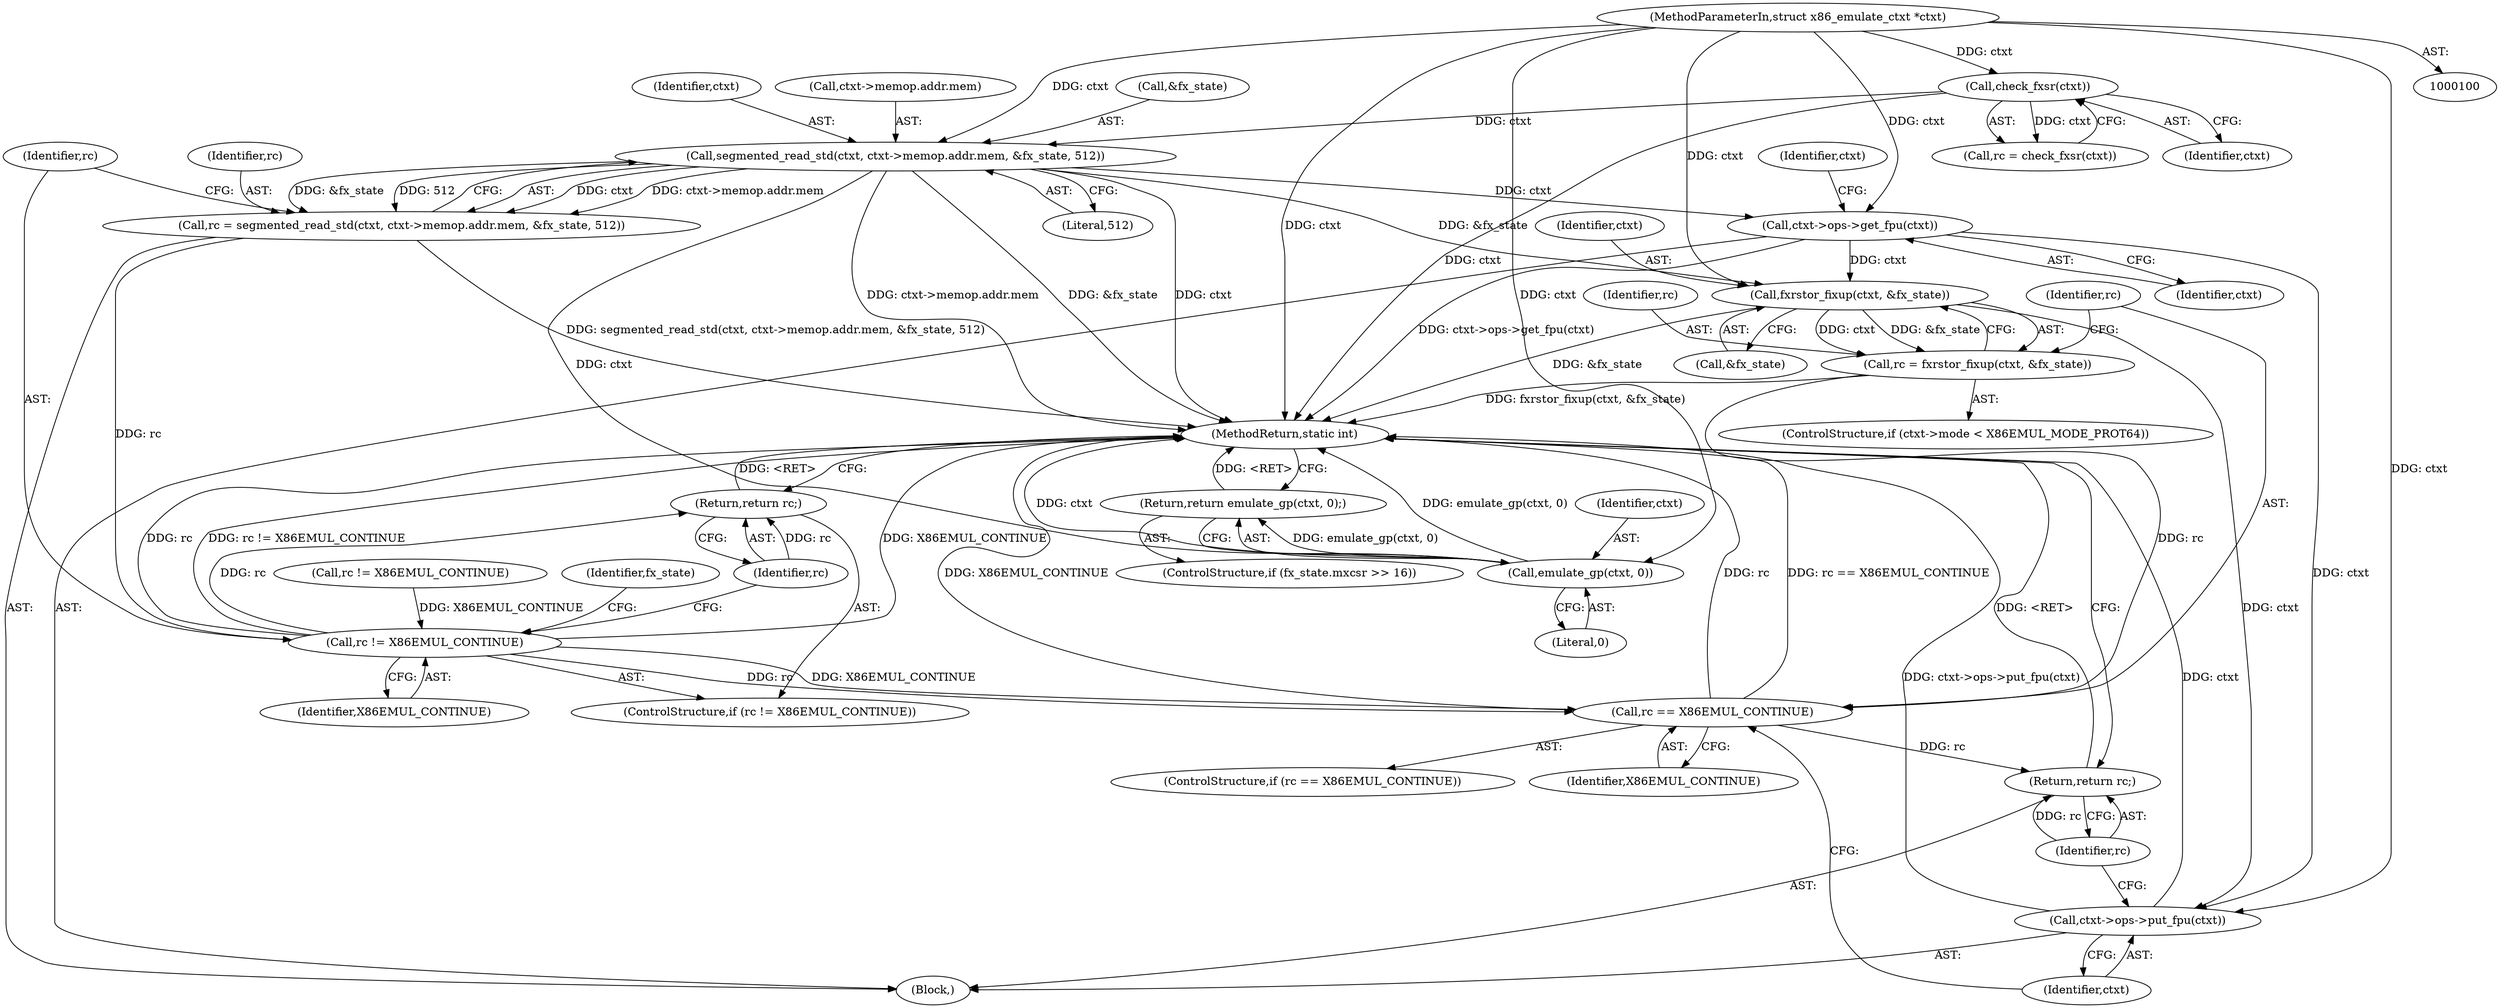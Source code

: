 digraph "0_linux_129a72a0d3c8e139a04512325384fe5ac119e74d@API" {
"1000117" [label="(Call,segmented_read_std(ctxt, ctxt->memop.addr.mem, &fx_state, 512))"];
"1000107" [label="(Call,check_fxsr(ctxt))"];
"1000101" [label="(MethodParameterIn,struct x86_emulate_ctxt *ctxt)"];
"1000115" [label="(Call,rc = segmented_read_std(ctxt, ctxt->memop.addr.mem, &fx_state, 512))"];
"1000130" [label="(Call,rc != X86EMUL_CONTINUE)"];
"1000133" [label="(Return,return rc;)"];
"1000160" [label="(Call,rc == X86EMUL_CONTINUE)"];
"1000165" [label="(Return,return rc;)"];
"1000142" [label="(Call,emulate_gp(ctxt, 0))"];
"1000141" [label="(Return,return emulate_gp(ctxt, 0);)"];
"1000145" [label="(Call,ctxt->ops->get_fpu(ctxt))"];
"1000155" [label="(Call,fxrstor_fixup(ctxt, &fx_state))"];
"1000153" [label="(Call,rc = fxrstor_fixup(ctxt, &fx_state))"];
"1000163" [label="(Call,ctxt->ops->put_fpu(ctxt))"];
"1000150" [label="(Identifier,ctxt)"];
"1000141" [label="(Return,return emulate_gp(ctxt, 0);)"];
"1000102" [label="(Block,)"];
"1000126" [label="(Call,&fx_state)"];
"1000160" [label="(Call,rc == X86EMUL_CONTINUE)"];
"1000162" [label="(Identifier,X86EMUL_CONTINUE)"];
"1000167" [label="(MethodReturn,static int)"];
"1000153" [label="(Call,rc = fxrstor_fixup(ctxt, &fx_state))"];
"1000146" [label="(Identifier,ctxt)"];
"1000147" [label="(ControlStructure,if (ctxt->mode < X86EMUL_MODE_PROT64))"];
"1000129" [label="(ControlStructure,if (rc != X86EMUL_CONTINUE))"];
"1000156" [label="(Identifier,ctxt)"];
"1000165" [label="(Return,return rc;)"];
"1000164" [label="(Identifier,ctxt)"];
"1000101" [label="(MethodParameterIn,struct x86_emulate_ctxt *ctxt)"];
"1000118" [label="(Identifier,ctxt)"];
"1000119" [label="(Call,ctxt->memop.addr.mem)"];
"1000157" [label="(Call,&fx_state)"];
"1000105" [label="(Call,rc = check_fxsr(ctxt))"];
"1000159" [label="(ControlStructure,if (rc == X86EMUL_CONTINUE))"];
"1000163" [label="(Call,ctxt->ops->put_fpu(ctxt))"];
"1000107" [label="(Call,check_fxsr(ctxt))"];
"1000161" [label="(Identifier,rc)"];
"1000143" [label="(Identifier,ctxt)"];
"1000115" [label="(Call,rc = segmented_read_std(ctxt, ctxt->memop.addr.mem, &fx_state, 512))"];
"1000131" [label="(Identifier,rc)"];
"1000132" [label="(Identifier,X86EMUL_CONTINUE)"];
"1000110" [label="(Call,rc != X86EMUL_CONTINUE)"];
"1000166" [label="(Identifier,rc)"];
"1000116" [label="(Identifier,rc)"];
"1000128" [label="(Literal,512)"];
"1000155" [label="(Call,fxrstor_fixup(ctxt, &fx_state))"];
"1000133" [label="(Return,return rc;)"];
"1000138" [label="(Identifier,fx_state)"];
"1000134" [label="(Identifier,rc)"];
"1000145" [label="(Call,ctxt->ops->get_fpu(ctxt))"];
"1000154" [label="(Identifier,rc)"];
"1000108" [label="(Identifier,ctxt)"];
"1000142" [label="(Call,emulate_gp(ctxt, 0))"];
"1000135" [label="(ControlStructure,if (fx_state.mxcsr >> 16))"];
"1000117" [label="(Call,segmented_read_std(ctxt, ctxt->memop.addr.mem, &fx_state, 512))"];
"1000144" [label="(Literal,0)"];
"1000130" [label="(Call,rc != X86EMUL_CONTINUE)"];
"1000117" -> "1000115"  [label="AST: "];
"1000117" -> "1000128"  [label="CFG: "];
"1000118" -> "1000117"  [label="AST: "];
"1000119" -> "1000117"  [label="AST: "];
"1000126" -> "1000117"  [label="AST: "];
"1000128" -> "1000117"  [label="AST: "];
"1000115" -> "1000117"  [label="CFG: "];
"1000117" -> "1000167"  [label="DDG: ctxt"];
"1000117" -> "1000167"  [label="DDG: ctxt->memop.addr.mem"];
"1000117" -> "1000167"  [label="DDG: &fx_state"];
"1000117" -> "1000115"  [label="DDG: ctxt"];
"1000117" -> "1000115"  [label="DDG: ctxt->memop.addr.mem"];
"1000117" -> "1000115"  [label="DDG: &fx_state"];
"1000117" -> "1000115"  [label="DDG: 512"];
"1000107" -> "1000117"  [label="DDG: ctxt"];
"1000101" -> "1000117"  [label="DDG: ctxt"];
"1000117" -> "1000142"  [label="DDG: ctxt"];
"1000117" -> "1000145"  [label="DDG: ctxt"];
"1000117" -> "1000155"  [label="DDG: &fx_state"];
"1000107" -> "1000105"  [label="AST: "];
"1000107" -> "1000108"  [label="CFG: "];
"1000108" -> "1000107"  [label="AST: "];
"1000105" -> "1000107"  [label="CFG: "];
"1000107" -> "1000167"  [label="DDG: ctxt"];
"1000107" -> "1000105"  [label="DDG: ctxt"];
"1000101" -> "1000107"  [label="DDG: ctxt"];
"1000101" -> "1000100"  [label="AST: "];
"1000101" -> "1000167"  [label="DDG: ctxt"];
"1000101" -> "1000142"  [label="DDG: ctxt"];
"1000101" -> "1000145"  [label="DDG: ctxt"];
"1000101" -> "1000155"  [label="DDG: ctxt"];
"1000101" -> "1000163"  [label="DDG: ctxt"];
"1000115" -> "1000102"  [label="AST: "];
"1000116" -> "1000115"  [label="AST: "];
"1000131" -> "1000115"  [label="CFG: "];
"1000115" -> "1000167"  [label="DDG: segmented_read_std(ctxt, ctxt->memop.addr.mem, &fx_state, 512)"];
"1000115" -> "1000130"  [label="DDG: rc"];
"1000130" -> "1000129"  [label="AST: "];
"1000130" -> "1000132"  [label="CFG: "];
"1000131" -> "1000130"  [label="AST: "];
"1000132" -> "1000130"  [label="AST: "];
"1000134" -> "1000130"  [label="CFG: "];
"1000138" -> "1000130"  [label="CFG: "];
"1000130" -> "1000167"  [label="DDG: X86EMUL_CONTINUE"];
"1000130" -> "1000167"  [label="DDG: rc"];
"1000130" -> "1000167"  [label="DDG: rc != X86EMUL_CONTINUE"];
"1000110" -> "1000130"  [label="DDG: X86EMUL_CONTINUE"];
"1000130" -> "1000133"  [label="DDG: rc"];
"1000130" -> "1000160"  [label="DDG: rc"];
"1000130" -> "1000160"  [label="DDG: X86EMUL_CONTINUE"];
"1000133" -> "1000129"  [label="AST: "];
"1000133" -> "1000134"  [label="CFG: "];
"1000134" -> "1000133"  [label="AST: "];
"1000167" -> "1000133"  [label="CFG: "];
"1000133" -> "1000167"  [label="DDG: <RET>"];
"1000134" -> "1000133"  [label="DDG: rc"];
"1000160" -> "1000159"  [label="AST: "];
"1000160" -> "1000162"  [label="CFG: "];
"1000161" -> "1000160"  [label="AST: "];
"1000162" -> "1000160"  [label="AST: "];
"1000164" -> "1000160"  [label="CFG: "];
"1000160" -> "1000167"  [label="DDG: rc == X86EMUL_CONTINUE"];
"1000160" -> "1000167"  [label="DDG: X86EMUL_CONTINUE"];
"1000160" -> "1000167"  [label="DDG: rc"];
"1000153" -> "1000160"  [label="DDG: rc"];
"1000160" -> "1000165"  [label="DDG: rc"];
"1000165" -> "1000102"  [label="AST: "];
"1000165" -> "1000166"  [label="CFG: "];
"1000166" -> "1000165"  [label="AST: "];
"1000167" -> "1000165"  [label="CFG: "];
"1000165" -> "1000167"  [label="DDG: <RET>"];
"1000166" -> "1000165"  [label="DDG: rc"];
"1000142" -> "1000141"  [label="AST: "];
"1000142" -> "1000144"  [label="CFG: "];
"1000143" -> "1000142"  [label="AST: "];
"1000144" -> "1000142"  [label="AST: "];
"1000141" -> "1000142"  [label="CFG: "];
"1000142" -> "1000167"  [label="DDG: emulate_gp(ctxt, 0)"];
"1000142" -> "1000167"  [label="DDG: ctxt"];
"1000142" -> "1000141"  [label="DDG: emulate_gp(ctxt, 0)"];
"1000141" -> "1000135"  [label="AST: "];
"1000167" -> "1000141"  [label="CFG: "];
"1000141" -> "1000167"  [label="DDG: <RET>"];
"1000145" -> "1000102"  [label="AST: "];
"1000145" -> "1000146"  [label="CFG: "];
"1000146" -> "1000145"  [label="AST: "];
"1000150" -> "1000145"  [label="CFG: "];
"1000145" -> "1000167"  [label="DDG: ctxt->ops->get_fpu(ctxt)"];
"1000145" -> "1000155"  [label="DDG: ctxt"];
"1000145" -> "1000163"  [label="DDG: ctxt"];
"1000155" -> "1000153"  [label="AST: "];
"1000155" -> "1000157"  [label="CFG: "];
"1000156" -> "1000155"  [label="AST: "];
"1000157" -> "1000155"  [label="AST: "];
"1000153" -> "1000155"  [label="CFG: "];
"1000155" -> "1000167"  [label="DDG: &fx_state"];
"1000155" -> "1000153"  [label="DDG: ctxt"];
"1000155" -> "1000153"  [label="DDG: &fx_state"];
"1000155" -> "1000163"  [label="DDG: ctxt"];
"1000153" -> "1000147"  [label="AST: "];
"1000154" -> "1000153"  [label="AST: "];
"1000161" -> "1000153"  [label="CFG: "];
"1000153" -> "1000167"  [label="DDG: fxrstor_fixup(ctxt, &fx_state)"];
"1000163" -> "1000102"  [label="AST: "];
"1000163" -> "1000164"  [label="CFG: "];
"1000164" -> "1000163"  [label="AST: "];
"1000166" -> "1000163"  [label="CFG: "];
"1000163" -> "1000167"  [label="DDG: ctxt"];
"1000163" -> "1000167"  [label="DDG: ctxt->ops->put_fpu(ctxt)"];
}
